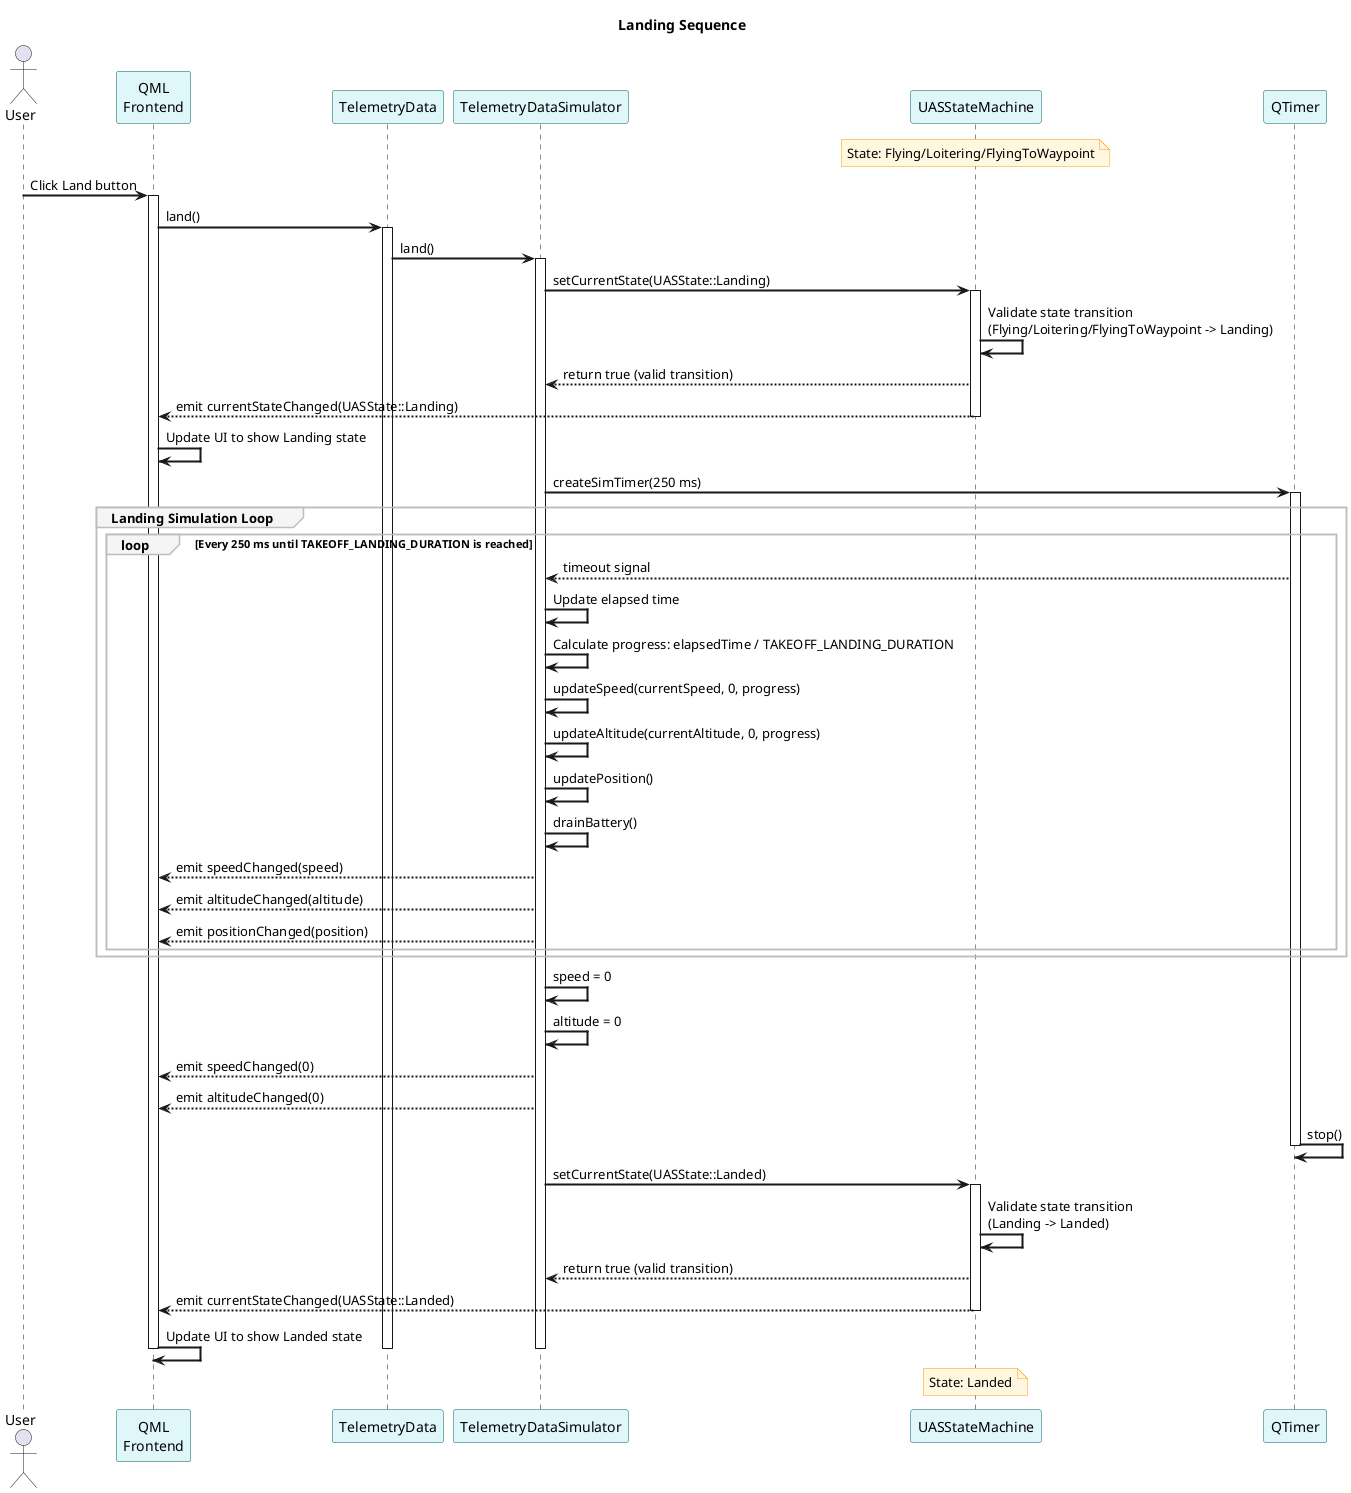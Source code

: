 @startuml Landing Sequence

' Set styling
skinparam sequenceArrowThickness 2
skinparam participantBorderColor #006064
skinparam participantBackgroundColor #E0F7FA
skinparam noteBorderColor #FF9800
skinparam noteBackgroundColor #FFF8E1
skinparam sequenceGroupBorderColor #BDBDBD
skinparam sequenceGroupBackgroundColor #F5F5F5

' Participants
actor "User" as User
participant "QML\nFrontend" as Frontend
participant "TelemetryData" as TelemetryData
participant "TelemetryDataSimulator" as TelemetryDataSim
participant "UASStateMachine" as StateMachine
participant "QTimer" as Timer

' Start sequence
title Landing Sequence

' Initial state: UAS is flying
note over StateMachine: State: Flying/Loitering/FlyingToWaypoint

' User initiates landing
User -> Frontend: Click Land button
activate Frontend
Frontend -> TelemetryData: land()
activate TelemetryData
TelemetryData -> TelemetryDataSim: land()
activate TelemetryDataSim

' TelemetryDataSimulator attempts to change state
TelemetryDataSim -> StateMachine: setCurrentState(UASState::Landing)
activate StateMachine
StateMachine -> StateMachine: Validate state transition\n(Flying/Loitering/FlyingToWaypoint -> Landing)
StateMachine --> TelemetryDataSim: return true (valid transition)
StateMachine --> Frontend: emit currentStateChanged(UASState::Landing)
deactivate StateMachine

' Update UI to show Landing state
Frontend -> Frontend: Update UI to show Landing state

' Set up timer for landing sequence
TelemetryDataSim -> Timer: createSimTimer(250 ms)
activate Timer

' Landing simulation loop with timer
group Landing Simulation Loop
    loop Every 250 ms until TAKEOFF_LANDING_DURATION is reached
        Timer --> TelemetryDataSim: timeout signal
        TelemetryDataSim -> TelemetryDataSim: Update elapsed time
        TelemetryDataSim -> TelemetryDataSim: Calculate progress: elapsedTime / TAKEOFF_LANDING_DURATION
        
        ' Gradually reduce speed and altitude
        TelemetryDataSim -> TelemetryDataSim: updateSpeed(currentSpeed, 0, progress)
        TelemetryDataSim -> TelemetryDataSim: updateAltitude(currentAltitude, 0, progress)
        TelemetryDataSim -> TelemetryDataSim: updatePosition()
        TelemetryDataSim -> TelemetryDataSim: drainBattery()
        
        ' Emit signals for updated telemetry data
        TelemetryDataSim --> Frontend: emit speedChanged(speed)
        TelemetryDataSim --> Frontend: emit altitudeChanged(altitude)
        TelemetryDataSim --> Frontend: emit positionChanged(position)
    end
end

' Ensure final values are exactly zero
TelemetryDataSim -> TelemetryDataSim: speed = 0
TelemetryDataSim -> TelemetryDataSim: altitude = 0
TelemetryDataSim --> Frontend: emit speedChanged(0)
TelemetryDataSim --> Frontend: emit altitudeChanged(0)

' Landing sequence completed, stop timer
Timer -> Timer: stop()
deactivate Timer

' Transition to Landed state
TelemetryDataSim -> StateMachine: setCurrentState(UASState::Landed)
activate StateMachine
StateMachine -> StateMachine: Validate state transition\n(Landing -> Landed)
StateMachine --> TelemetryDataSim: return true (valid transition)
StateMachine --> Frontend: emit currentStateChanged(UASState::Landed)
deactivate StateMachine

' Update UI with new state
Frontend -> Frontend: Update UI to show Landed state

deactivate TelemetryDataSim
deactivate TelemetryData
deactivate Frontend

note over StateMachine: State: Landed

@enduml